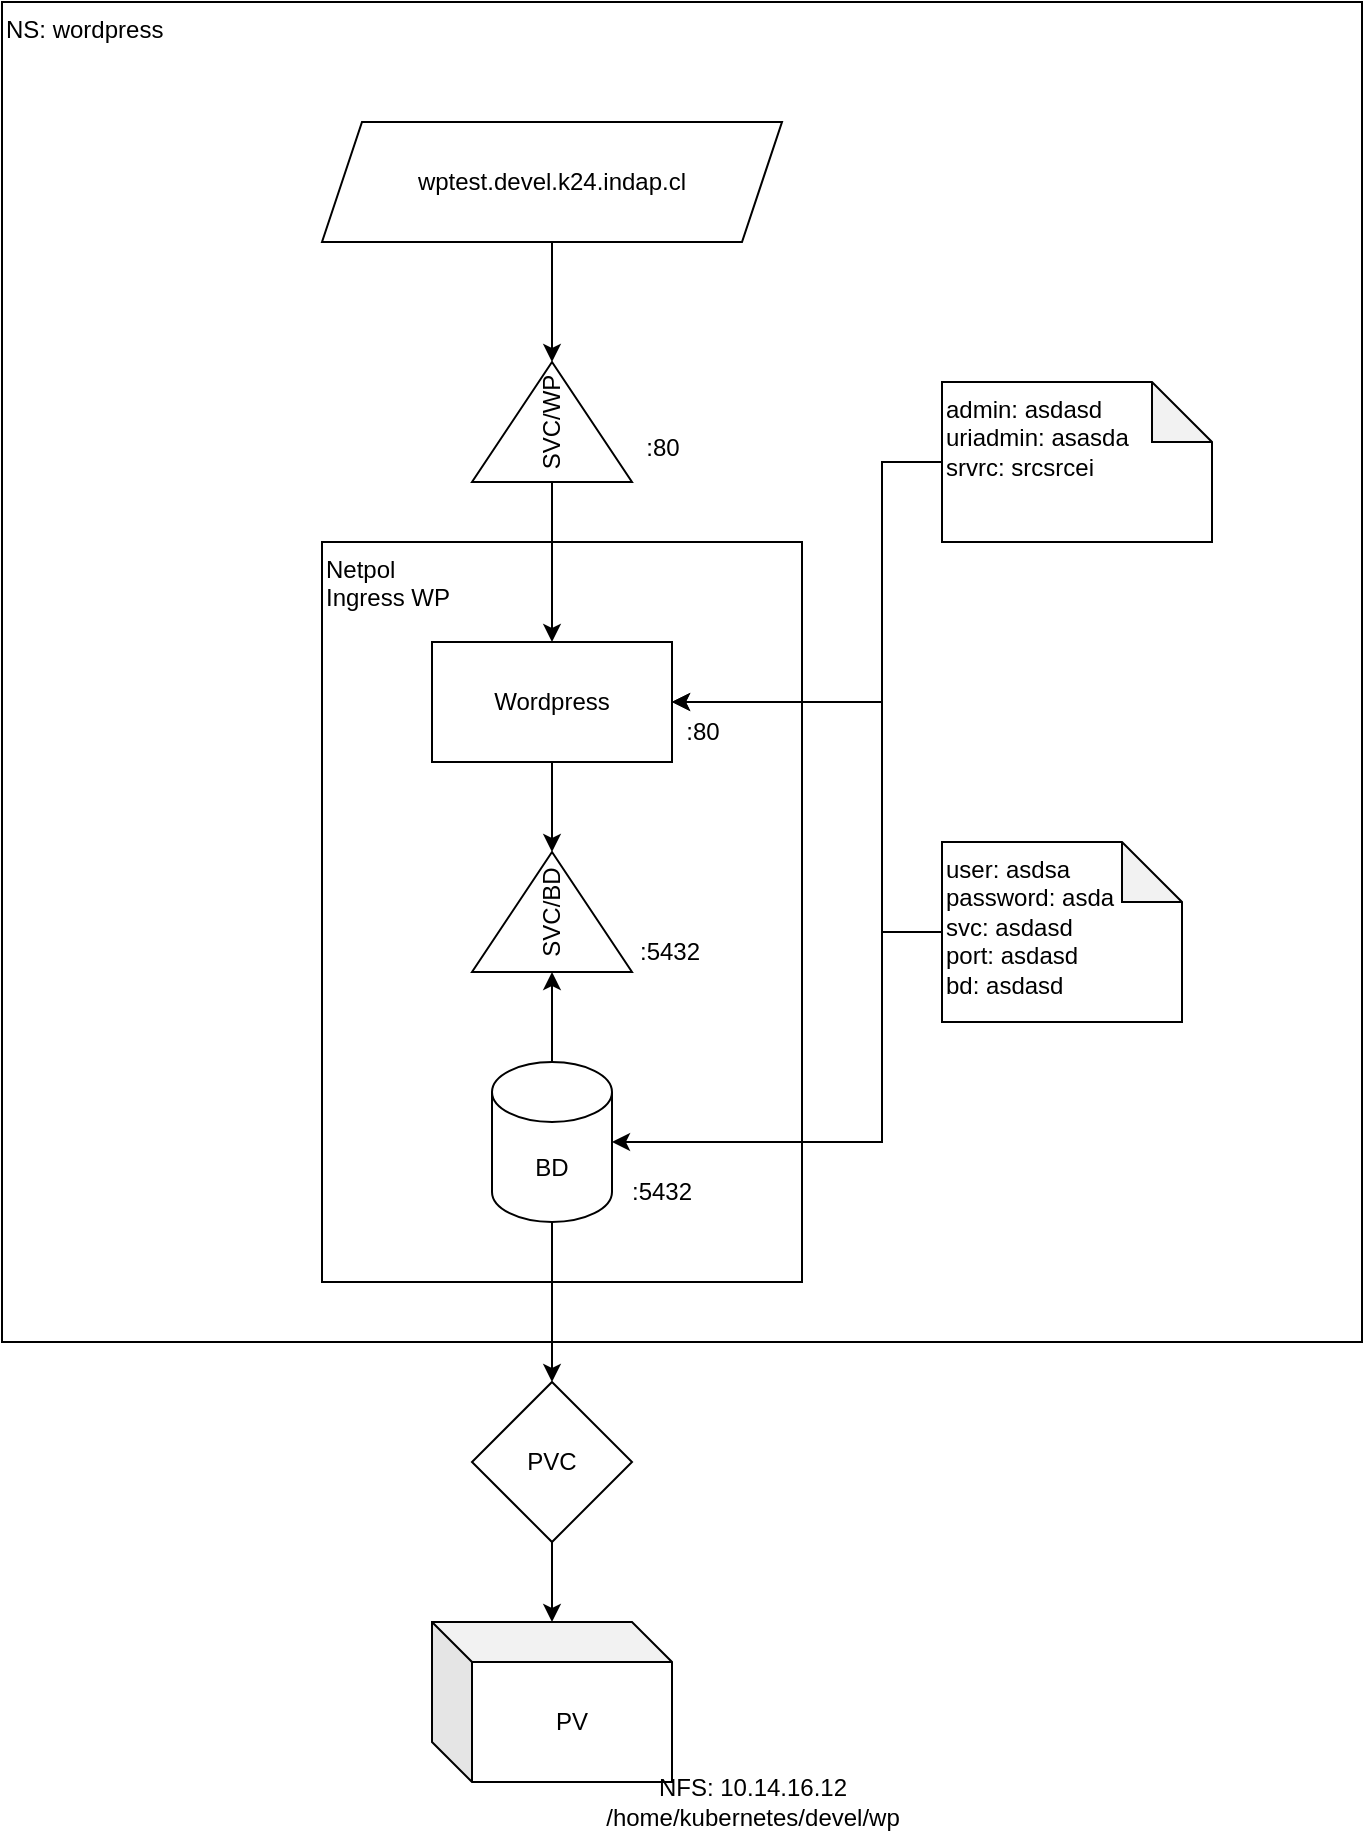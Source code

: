 <mxfile version="26.2.9">
  <diagram name="Página-1" id="sov8IUadK8Pr9SV5D048">
    <mxGraphModel dx="1428" dy="1928" grid="1" gridSize="10" guides="1" tooltips="1" connect="1" arrows="1" fold="1" page="1" pageScale="1" pageWidth="827" pageHeight="1169" math="0" shadow="0">
      <root>
        <mxCell id="0" />
        <mxCell id="1" parent="0" />
        <mxCell id="UJ0ENTlWFr_UsNrsg2RX-23" value="NS: wordpress" style="rounded=0;whiteSpace=wrap;html=1;verticalAlign=top;align=left;" vertex="1" parent="1">
          <mxGeometry x="110" y="-190" width="680" height="670" as="geometry" />
        </mxCell>
        <mxCell id="UJ0ENTlWFr_UsNrsg2RX-14" value="Netpol&lt;div&gt;Ingress WP&lt;/div&gt;" style="rounded=0;whiteSpace=wrap;html=1;align=left;verticalAlign=top;" vertex="1" parent="1">
          <mxGeometry x="270" y="80" width="240" height="370" as="geometry" />
        </mxCell>
        <mxCell id="UJ0ENTlWFr_UsNrsg2RX-12" style="edgeStyle=orthogonalEdgeStyle;rounded=0;orthogonalLoop=1;jettySize=auto;html=1;" edge="1" parent="1" source="UJ0ENTlWFr_UsNrsg2RX-1" target="UJ0ENTlWFr_UsNrsg2RX-10">
          <mxGeometry relative="1" as="geometry" />
        </mxCell>
        <mxCell id="UJ0ENTlWFr_UsNrsg2RX-1" value="Wordpress" style="rounded=0;whiteSpace=wrap;html=1;" vertex="1" parent="1">
          <mxGeometry x="325" y="130" width="120" height="60" as="geometry" />
        </mxCell>
        <mxCell id="UJ0ENTlWFr_UsNrsg2RX-5" style="edgeStyle=orthogonalEdgeStyle;rounded=0;orthogonalLoop=1;jettySize=auto;html=1;" edge="1" parent="1" source="UJ0ENTlWFr_UsNrsg2RX-2" target="UJ0ENTlWFr_UsNrsg2RX-1">
          <mxGeometry relative="1" as="geometry" />
        </mxCell>
        <mxCell id="UJ0ENTlWFr_UsNrsg2RX-2" value="SVC/WP" style="triangle;whiteSpace=wrap;html=1;rotation=-90;" vertex="1" parent="1">
          <mxGeometry x="355" y="-20" width="60" height="80" as="geometry" />
        </mxCell>
        <mxCell id="UJ0ENTlWFr_UsNrsg2RX-15" style="edgeStyle=orthogonalEdgeStyle;rounded=0;orthogonalLoop=1;jettySize=auto;html=1;" edge="1" parent="1" source="UJ0ENTlWFr_UsNrsg2RX-3" target="UJ0ENTlWFr_UsNrsg2RX-2">
          <mxGeometry relative="1" as="geometry" />
        </mxCell>
        <mxCell id="UJ0ENTlWFr_UsNrsg2RX-3" value="wptest.devel.k24.indap.cl" style="shape=parallelogram;perimeter=parallelogramPerimeter;whiteSpace=wrap;html=1;fixedSize=1;" vertex="1" parent="1">
          <mxGeometry x="270" y="-130" width="230" height="60" as="geometry" />
        </mxCell>
        <mxCell id="UJ0ENTlWFr_UsNrsg2RX-4" value=":80" style="text;html=1;align=center;verticalAlign=middle;resizable=0;points=[];autosize=1;strokeColor=none;fillColor=none;" vertex="1" parent="1">
          <mxGeometry x="420" y="18" width="40" height="30" as="geometry" />
        </mxCell>
        <mxCell id="UJ0ENTlWFr_UsNrsg2RX-6" value=":80" style="text;html=1;align=center;verticalAlign=middle;resizable=0;points=[];autosize=1;strokeColor=none;fillColor=none;" vertex="1" parent="1">
          <mxGeometry x="440" y="160" width="40" height="30" as="geometry" />
        </mxCell>
        <mxCell id="UJ0ENTlWFr_UsNrsg2RX-11" style="edgeStyle=orthogonalEdgeStyle;rounded=0;orthogonalLoop=1;jettySize=auto;html=1;" edge="1" parent="1" source="UJ0ENTlWFr_UsNrsg2RX-7" target="UJ0ENTlWFr_UsNrsg2RX-10">
          <mxGeometry relative="1" as="geometry" />
        </mxCell>
        <mxCell id="UJ0ENTlWFr_UsNrsg2RX-30" style="edgeStyle=orthogonalEdgeStyle;rounded=0;orthogonalLoop=1;jettySize=auto;html=1;" edge="1" parent="1" source="UJ0ENTlWFr_UsNrsg2RX-7" target="UJ0ENTlWFr_UsNrsg2RX-27">
          <mxGeometry relative="1" as="geometry" />
        </mxCell>
        <mxCell id="UJ0ENTlWFr_UsNrsg2RX-7" value="BD" style="shape=cylinder3;whiteSpace=wrap;html=1;boundedLbl=1;backgroundOutline=1;size=15;" vertex="1" parent="1">
          <mxGeometry x="355" y="340" width="60" height="80" as="geometry" />
        </mxCell>
        <mxCell id="UJ0ENTlWFr_UsNrsg2RX-8" value=":5432" style="text;html=1;align=center;verticalAlign=middle;whiteSpace=wrap;rounded=0;" vertex="1" parent="1">
          <mxGeometry x="410" y="390" width="60" height="30" as="geometry" />
        </mxCell>
        <mxCell id="UJ0ENTlWFr_UsNrsg2RX-10" value="SVC/BD" style="triangle;whiteSpace=wrap;html=1;rotation=-90;" vertex="1" parent="1">
          <mxGeometry x="355" y="225" width="60" height="80" as="geometry" />
        </mxCell>
        <mxCell id="UJ0ENTlWFr_UsNrsg2RX-18" value=":5432" style="text;html=1;align=center;verticalAlign=middle;whiteSpace=wrap;rounded=0;" vertex="1" parent="1">
          <mxGeometry x="414" y="270" width="60" height="30" as="geometry" />
        </mxCell>
        <mxCell id="UJ0ENTlWFr_UsNrsg2RX-26" style="edgeStyle=orthogonalEdgeStyle;rounded=0;orthogonalLoop=1;jettySize=auto;html=1;" edge="1" parent="1" source="UJ0ENTlWFr_UsNrsg2RX-21" target="UJ0ENTlWFr_UsNrsg2RX-1">
          <mxGeometry relative="1" as="geometry">
            <Array as="points">
              <mxPoint x="550" y="40" />
              <mxPoint x="550" y="160" />
            </Array>
          </mxGeometry>
        </mxCell>
        <mxCell id="UJ0ENTlWFr_UsNrsg2RX-21" value="admin: asdasd&lt;div&gt;uriadmin: asasda&lt;/div&gt;&lt;div&gt;srvrc: srcsrcei&lt;/div&gt;" style="shape=note;whiteSpace=wrap;html=1;backgroundOutline=1;darkOpacity=0.05;verticalAlign=top;align=left;" vertex="1" parent="1">
          <mxGeometry x="580" width="135" height="80" as="geometry" />
        </mxCell>
        <mxCell id="UJ0ENTlWFr_UsNrsg2RX-24" style="edgeStyle=orthogonalEdgeStyle;rounded=0;orthogonalLoop=1;jettySize=auto;html=1;" edge="1" parent="1" source="UJ0ENTlWFr_UsNrsg2RX-22" target="UJ0ENTlWFr_UsNrsg2RX-1">
          <mxGeometry relative="1" as="geometry">
            <Array as="points">
              <mxPoint x="550" y="275" />
              <mxPoint x="550" y="160" />
            </Array>
          </mxGeometry>
        </mxCell>
        <mxCell id="UJ0ENTlWFr_UsNrsg2RX-22" value="user: asdsa&lt;div&gt;password: asda&lt;/div&gt;&lt;div&gt;svc: asdasd&lt;/div&gt;&lt;div&gt;port: asdasd&lt;/div&gt;&lt;div&gt;bd: asdasd&lt;/div&gt;" style="shape=note;whiteSpace=wrap;html=1;backgroundOutline=1;darkOpacity=0.05;align=left;verticalAlign=top;" vertex="1" parent="1">
          <mxGeometry x="580" y="230" width="120" height="90" as="geometry" />
        </mxCell>
        <mxCell id="UJ0ENTlWFr_UsNrsg2RX-25" style="edgeStyle=orthogonalEdgeStyle;rounded=0;orthogonalLoop=1;jettySize=auto;html=1;entryX=1;entryY=0.5;entryDx=0;entryDy=0;entryPerimeter=0;" edge="1" parent="1" source="UJ0ENTlWFr_UsNrsg2RX-22" target="UJ0ENTlWFr_UsNrsg2RX-7">
          <mxGeometry relative="1" as="geometry">
            <Array as="points">
              <mxPoint x="550" y="275" />
              <mxPoint x="550" y="380" />
            </Array>
          </mxGeometry>
        </mxCell>
        <mxCell id="UJ0ENTlWFr_UsNrsg2RX-31" style="edgeStyle=orthogonalEdgeStyle;rounded=0;orthogonalLoop=1;jettySize=auto;html=1;" edge="1" parent="1" source="UJ0ENTlWFr_UsNrsg2RX-27" target="UJ0ENTlWFr_UsNrsg2RX-29">
          <mxGeometry relative="1" as="geometry" />
        </mxCell>
        <mxCell id="UJ0ENTlWFr_UsNrsg2RX-27" value="PVC" style="rhombus;whiteSpace=wrap;html=1;" vertex="1" parent="1">
          <mxGeometry x="345" y="500" width="80" height="80" as="geometry" />
        </mxCell>
        <mxCell id="UJ0ENTlWFr_UsNrsg2RX-29" value="PV" style="shape=cube;whiteSpace=wrap;html=1;boundedLbl=1;backgroundOutline=1;darkOpacity=0.05;darkOpacity2=0.1;" vertex="1" parent="1">
          <mxGeometry x="325" y="620" width="120" height="80" as="geometry" />
        </mxCell>
        <mxCell id="UJ0ENTlWFr_UsNrsg2RX-47" value="NFS: 10.14.16.12&lt;div&gt;/home/kubernetes/devel/wp&lt;/div&gt;" style="text;html=1;align=center;verticalAlign=middle;resizable=0;points=[];autosize=1;strokeColor=none;fillColor=none;" vertex="1" parent="1">
          <mxGeometry x="400" y="690" width="170" height="40" as="geometry" />
        </mxCell>
      </root>
    </mxGraphModel>
  </diagram>
</mxfile>
